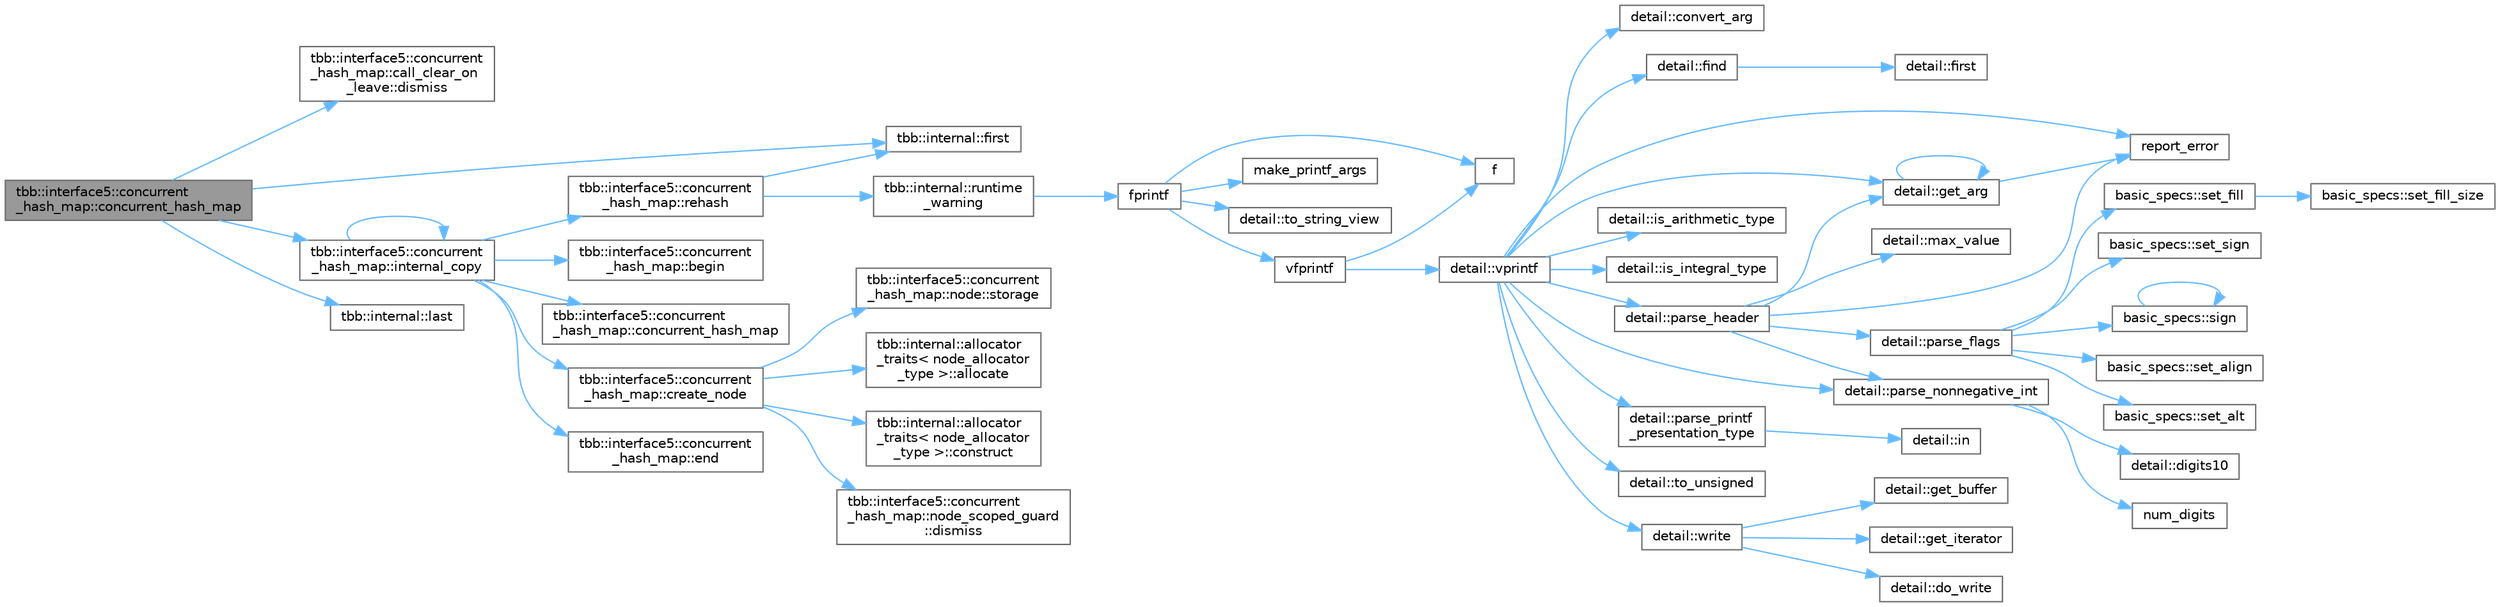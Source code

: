 digraph "tbb::interface5::concurrent_hash_map::concurrent_hash_map"
{
 // LATEX_PDF_SIZE
  bgcolor="transparent";
  edge [fontname=Helvetica,fontsize=10,labelfontname=Helvetica,labelfontsize=10];
  node [fontname=Helvetica,fontsize=10,shape=box,height=0.2,width=0.4];
  rankdir="LR";
  Node1 [id="Node000001",label="tbb::interface5::concurrent\l_hash_map::concurrent_hash_map",height=0.2,width=0.4,color="gray40", fillcolor="grey60", style="filled", fontcolor="black",tooltip=" "];
  Node1 -> Node2 [id="edge56_Node000001_Node000002",color="steelblue1",style="solid",tooltip=" "];
  Node2 [id="Node000002",label="tbb::interface5::concurrent\l_hash_map::call_clear_on\l_leave::dismiss",height=0.2,width=0.4,color="grey40", fillcolor="white", style="filled",URL="$structtbb_1_1interface5_1_1concurrent__hash__map_1_1call__clear__on__leave.html#ae3db544acd85683408c5e77ab29b3c7b",tooltip=" "];
  Node1 -> Node3 [id="edge57_Node000001_Node000003",color="steelblue1",style="solid",tooltip=" "];
  Node3 [id="Node000003",label="tbb::internal::first",height=0.2,width=0.4,color="grey40", fillcolor="white", style="filled",URL="$namespacetbb_1_1internal.html#ab9f93f2f0b5a50bfec5f8ebbfbe9b9db",tooltip=" "];
  Node1 -> Node4 [id="edge58_Node000001_Node000004",color="steelblue1",style="solid",tooltip=" "];
  Node4 [id="Node000004",label="tbb::interface5::concurrent\l_hash_map::internal_copy",height=0.2,width=0.4,color="grey40", fillcolor="white", style="filled",URL="$classtbb_1_1interface5_1_1concurrent__hash__map.html#a0bc3593f82b3b4f9839fc051780212ab",tooltip="Copy \"source\" to *this, where *this must start out empty."];
  Node4 -> Node5 [id="edge59_Node000004_Node000005",color="steelblue1",style="solid",tooltip=" "];
  Node5 [id="Node000005",label="tbb::interface5::concurrent\l_hash_map::begin",height=0.2,width=0.4,color="grey40", fillcolor="white", style="filled",URL="$classtbb_1_1interface5_1_1concurrent__hash__map.html#a5c999351f9b8ab78c61ce487d27ceb2d",tooltip=" "];
  Node4 -> Node6 [id="edge60_Node000004_Node000006",color="steelblue1",style="solid",tooltip=" "];
  Node6 [id="Node000006",label="tbb::interface5::concurrent\l_hash_map::concurrent_hash_map",height=0.2,width=0.4,color="grey40", fillcolor="white", style="filled",URL="$classtbb_1_1interface5_1_1concurrent__hash__map.html#a4099225948ab299cf7abc43ec8c8c504",tooltip="Construct empty table."];
  Node4 -> Node7 [id="edge61_Node000004_Node000007",color="steelblue1",style="solid",tooltip=" "];
  Node7 [id="Node000007",label="tbb::interface5::concurrent\l_hash_map::create_node",height=0.2,width=0.4,color="grey40", fillcolor="white", style="filled",URL="$classtbb_1_1interface5_1_1concurrent__hash__map.html#a33ee815d577d60151e2f39cddb44132f",tooltip=" "];
  Node7 -> Node8 [id="edge62_Node000007_Node000008",color="steelblue1",style="solid",tooltip=" "];
  Node8 [id="Node000008",label="tbb::internal::allocator\l_traits\< node_allocator\l_type \>::allocate",height=0.2,width=0.4,color="grey40", fillcolor="white", style="filled",URL="$structtbb_1_1internal_1_1allocator__traits.html#a1a8dd26b54ba4721f31522c15fb7e086",tooltip=" "];
  Node7 -> Node9 [id="edge63_Node000007_Node000009",color="steelblue1",style="solid",tooltip=" "];
  Node9 [id="Node000009",label="tbb::internal::allocator\l_traits\< node_allocator\l_type \>::construct",height=0.2,width=0.4,color="grey40", fillcolor="white", style="filled",URL="$structtbb_1_1internal_1_1allocator__traits.html#a09f0e1c1ba35a5d9933808e593f936dd",tooltip=" "];
  Node7 -> Node10 [id="edge64_Node000007_Node000010",color="steelblue1",style="solid",tooltip=" "];
  Node10 [id="Node000010",label="tbb::interface5::concurrent\l_hash_map::node_scoped_guard\l::dismiss",height=0.2,width=0.4,color="grey40", fillcolor="white", style="filled",URL="$structtbb_1_1interface5_1_1concurrent__hash__map_1_1node__scoped__guard.html#a9ff6e5bea945bb7f3e6ecf8eb26adc58",tooltip=" "];
  Node7 -> Node11 [id="edge65_Node000007_Node000011",color="steelblue1",style="solid",tooltip=" "];
  Node11 [id="Node000011",label="tbb::interface5::concurrent\l_hash_map::node::storage",height=0.2,width=0.4,color="grey40", fillcolor="white", style="filled",URL="$classtbb_1_1interface5_1_1concurrent__hash__map_1_1node.html#a0ee3aee871741251c401546f5ace2583",tooltip=" "];
  Node4 -> Node12 [id="edge66_Node000004_Node000012",color="steelblue1",style="solid",tooltip=" "];
  Node12 [id="Node000012",label="tbb::interface5::concurrent\l_hash_map::end",height=0.2,width=0.4,color="grey40", fillcolor="white", style="filled",URL="$classtbb_1_1interface5_1_1concurrent__hash__map.html#a642a53f457a71c5529076535e15e6c7c",tooltip=" "];
  Node4 -> Node4 [id="edge67_Node000004_Node000004",color="steelblue1",style="solid",tooltip=" "];
  Node4 -> Node13 [id="edge68_Node000004_Node000013",color="steelblue1",style="solid",tooltip=" "];
  Node13 [id="Node000013",label="tbb::interface5::concurrent\l_hash_map::rehash",height=0.2,width=0.4,color="grey40", fillcolor="white", style="filled",URL="$classtbb_1_1interface5_1_1concurrent__hash__map.html#adf1fa9470c605731063e5949f0418eb7",tooltip="Rehashes and optionally resizes the whole table."];
  Node13 -> Node3 [id="edge69_Node000013_Node000003",color="steelblue1",style="solid",tooltip=" "];
  Node13 -> Node14 [id="edge70_Node000013_Node000014",color="steelblue1",style="solid",tooltip=" "];
  Node14 [id="Node000014",label="tbb::internal::runtime\l_warning",height=0.2,width=0.4,color="grey40", fillcolor="white", style="filled",URL="$namespacetbb_1_1internal.html#a0ddf43033695d442c64c4a44f6d6c211",tooltip="Report a runtime warning."];
  Node14 -> Node15 [id="edge71_Node000014_Node000015",color="steelblue1",style="solid",tooltip=" "];
  Node15 [id="Node000015",label="fprintf",height=0.2,width=0.4,color="grey40", fillcolor="white", style="filled",URL="$printf_8h.html#a9f315126362cae9675de1642105e631e",tooltip=" "];
  Node15 -> Node16 [id="edge72_Node000015_Node000016",color="steelblue1",style="solid",tooltip=" "];
  Node16 [id="Node000016",label="f",height=0.2,width=0.4,color="grey40", fillcolor="white", style="filled",URL="$cxx11__tensor__map_8cpp.html#a7f507fea02198f6cb81c86640c7b1a4e",tooltip=" "];
  Node15 -> Node17 [id="edge73_Node000015_Node000017",color="steelblue1",style="solid",tooltip=" "];
  Node17 [id="Node000017",label="make_printf_args",height=0.2,width=0.4,color="grey40", fillcolor="white", style="filled",URL="$printf_8h.html#a27dcc0efcda04388971dbea3c875f122",tooltip=" "];
  Node15 -> Node18 [id="edge74_Node000015_Node000018",color="steelblue1",style="solid",tooltip=" "];
  Node18 [id="Node000018",label="detail::to_string_view",height=0.2,width=0.4,color="grey40", fillcolor="white", style="filled",URL="$namespacedetail.html#abeae79fa3e1eded2d8fbd56cc9f0960e",tooltip=" "];
  Node15 -> Node19 [id="edge75_Node000015_Node000019",color="steelblue1",style="solid",tooltip=" "];
  Node19 [id="Node000019",label="vfprintf",height=0.2,width=0.4,color="grey40", fillcolor="white", style="filled",URL="$printf_8h.html#abb30aad964fc771fb52cf3ad88649df2",tooltip=" "];
  Node19 -> Node16 [id="edge76_Node000019_Node000016",color="steelblue1",style="solid",tooltip=" "];
  Node19 -> Node20 [id="edge77_Node000019_Node000020",color="steelblue1",style="solid",tooltip=" "];
  Node20 [id="Node000020",label="detail::vprintf",height=0.2,width=0.4,color="grey40", fillcolor="white", style="filled",URL="$namespacedetail.html#a1c8c2218e4c822aa8f743fb9c573717f",tooltip=" "];
  Node20 -> Node21 [id="edge78_Node000020_Node000021",color="steelblue1",style="solid",tooltip=" "];
  Node21 [id="Node000021",label="detail::convert_arg",height=0.2,width=0.4,color="grey40", fillcolor="white", style="filled",URL="$namespacedetail.html#a03c11572c9a664266d6925f327dec7f3",tooltip=" "];
  Node20 -> Node22 [id="edge79_Node000020_Node000022",color="steelblue1",style="solid",tooltip=" "];
  Node22 [id="Node000022",label="detail::find",height=0.2,width=0.4,color="grey40", fillcolor="white", style="filled",URL="$namespacedetail.html#a6b71952fab3dc32f3edb2c3e9811d8d9",tooltip=" "];
  Node22 -> Node23 [id="edge80_Node000022_Node000023",color="steelblue1",style="solid",tooltip=" "];
  Node23 [id="Node000023",label="detail::first",height=0.2,width=0.4,color="grey40", fillcolor="white", style="filled",URL="$namespacedetail.html#a02319a3deb124802b88b61f85987df5e",tooltip=" "];
  Node20 -> Node24 [id="edge81_Node000020_Node000024",color="steelblue1",style="solid",tooltip=" "];
  Node24 [id="Node000024",label="detail::get_arg",height=0.2,width=0.4,color="grey40", fillcolor="white", style="filled",URL="$namespacedetail.html#a342ef250e45bd09b2ef666b6fae1c355",tooltip=" "];
  Node24 -> Node24 [id="edge82_Node000024_Node000024",color="steelblue1",style="solid",tooltip=" "];
  Node24 -> Node25 [id="edge83_Node000024_Node000025",color="steelblue1",style="solid",tooltip=" "];
  Node25 [id="Node000025",label="report_error",height=0.2,width=0.4,color="grey40", fillcolor="white", style="filled",URL="$format-inl_8h.html#a5555893692b00b61b3886349332fd01f",tooltip=" "];
  Node20 -> Node26 [id="edge84_Node000020_Node000026",color="steelblue1",style="solid",tooltip=" "];
  Node26 [id="Node000026",label="detail::is_arithmetic_type",height=0.2,width=0.4,color="grey40", fillcolor="white", style="filled",URL="$namespacedetail.html#a802c50a56a3495fdab6020b375ba1389",tooltip=" "];
  Node20 -> Node27 [id="edge85_Node000020_Node000027",color="steelblue1",style="solid",tooltip=" "];
  Node27 [id="Node000027",label="detail::is_integral_type",height=0.2,width=0.4,color="grey40", fillcolor="white", style="filled",URL="$namespacedetail.html#a2a60f8d1bee41b803f43fc42b707b5d1",tooltip=" "];
  Node20 -> Node28 [id="edge86_Node000020_Node000028",color="steelblue1",style="solid",tooltip=" "];
  Node28 [id="Node000028",label="detail::parse_header",height=0.2,width=0.4,color="grey40", fillcolor="white", style="filled",URL="$namespacedetail.html#afc9d93e58b8edb8077f8bc8eee7f4035",tooltip=" "];
  Node28 -> Node24 [id="edge87_Node000028_Node000024",color="steelblue1",style="solid",tooltip=" "];
  Node28 -> Node29 [id="edge88_Node000028_Node000029",color="steelblue1",style="solid",tooltip=" "];
  Node29 [id="Node000029",label="detail::max_value",height=0.2,width=0.4,color="grey40", fillcolor="white", style="filled",URL="$namespacedetail.html#a45c2130c44ebe54179eafcee3cda2bfb",tooltip=" "];
  Node28 -> Node30 [id="edge89_Node000028_Node000030",color="steelblue1",style="solid",tooltip=" "];
  Node30 [id="Node000030",label="detail::parse_flags",height=0.2,width=0.4,color="grey40", fillcolor="white", style="filled",URL="$namespacedetail.html#a4213daed116a37e1767881da51238261",tooltip=" "];
  Node30 -> Node31 [id="edge90_Node000030_Node000031",color="steelblue1",style="solid",tooltip=" "];
  Node31 [id="Node000031",label="basic_specs::set_align",height=0.2,width=0.4,color="grey40", fillcolor="white", style="filled",URL="$classbasic__specs.html#ad73b6f854341aaabc744bf54e6ea6af6",tooltip=" "];
  Node30 -> Node32 [id="edge91_Node000030_Node000032",color="steelblue1",style="solid",tooltip=" "];
  Node32 [id="Node000032",label="basic_specs::set_alt",height=0.2,width=0.4,color="grey40", fillcolor="white", style="filled",URL="$classbasic__specs.html#a5f10314706a8a3d579f882f30d283b61",tooltip=" "];
  Node30 -> Node33 [id="edge92_Node000030_Node000033",color="steelblue1",style="solid",tooltip=" "];
  Node33 [id="Node000033",label="basic_specs::set_fill",height=0.2,width=0.4,color="grey40", fillcolor="white", style="filled",URL="$classbasic__specs.html#a1600987fb39fed5dfdac21b218061a9e",tooltip=" "];
  Node33 -> Node34 [id="edge93_Node000033_Node000034",color="steelblue1",style="solid",tooltip=" "];
  Node34 [id="Node000034",label="basic_specs::set_fill_size",height=0.2,width=0.4,color="grey40", fillcolor="white", style="filled",URL="$classbasic__specs.html#a4b36db5ad1e38169bd6653635d5e69cd",tooltip=" "];
  Node30 -> Node35 [id="edge94_Node000030_Node000035",color="steelblue1",style="solid",tooltip=" "];
  Node35 [id="Node000035",label="basic_specs::set_sign",height=0.2,width=0.4,color="grey40", fillcolor="white", style="filled",URL="$classbasic__specs.html#a7020ec66ba6918727e4102567c5c731a",tooltip=" "];
  Node30 -> Node36 [id="edge95_Node000030_Node000036",color="steelblue1",style="solid",tooltip=" "];
  Node36 [id="Node000036",label="basic_specs::sign",height=0.2,width=0.4,color="grey40", fillcolor="white", style="filled",URL="$classbasic__specs.html#a380e6ff33a8ae05e3ef479bf95696ad2",tooltip=" "];
  Node36 -> Node36 [id="edge96_Node000036_Node000036",color="steelblue1",style="solid",tooltip=" "];
  Node28 -> Node37 [id="edge97_Node000028_Node000037",color="steelblue1",style="solid",tooltip=" "];
  Node37 [id="Node000037",label="detail::parse_nonnegative_int",height=0.2,width=0.4,color="grey40", fillcolor="white", style="filled",URL="$namespacedetail.html#a338caba782225e115a9902d4d0835f5f",tooltip=" "];
  Node37 -> Node38 [id="edge98_Node000037_Node000038",color="steelblue1",style="solid",tooltip=" "];
  Node38 [id="Node000038",label="detail::digits10",height=0.2,width=0.4,color="grey40", fillcolor="white", style="filled",URL="$namespacedetail.html#a3a043db05db2d07deb2d98ba2d04b4eb",tooltip=" "];
  Node37 -> Node39 [id="edge99_Node000037_Node000039",color="steelblue1",style="solid",tooltip=" "];
  Node39 [id="Node000039",label="num_digits",height=0.2,width=0.4,color="grey40", fillcolor="white", style="filled",URL="$_sequence_8c.html#aa16e8c03d098498ad9c8839cf2c48044",tooltip=" "];
  Node28 -> Node25 [id="edge100_Node000028_Node000025",color="steelblue1",style="solid",tooltip=" "];
  Node20 -> Node37 [id="edge101_Node000020_Node000037",color="steelblue1",style="solid",tooltip=" "];
  Node20 -> Node40 [id="edge102_Node000020_Node000040",color="steelblue1",style="solid",tooltip=" "];
  Node40 [id="Node000040",label="detail::parse_printf\l_presentation_type",height=0.2,width=0.4,color="grey40", fillcolor="white", style="filled",URL="$namespacedetail.html#aa2cb095169b23e3a66260ad7078f44cc",tooltip=" "];
  Node40 -> Node41 [id="edge103_Node000040_Node000041",color="steelblue1",style="solid",tooltip=" "];
  Node41 [id="Node000041",label="detail::in",height=0.2,width=0.4,color="grey40", fillcolor="white", style="filled",URL="$namespacedetail.html#a52a5e2ed06c229dcf95ea5c46d48d05e",tooltip=" "];
  Node20 -> Node25 [id="edge104_Node000020_Node000025",color="steelblue1",style="solid",tooltip=" "];
  Node20 -> Node42 [id="edge105_Node000020_Node000042",color="steelblue1",style="solid",tooltip=" "];
  Node42 [id="Node000042",label="detail::to_unsigned",height=0.2,width=0.4,color="grey40", fillcolor="white", style="filled",URL="$namespacedetail.html#a4855e668246c731a97484efc329f2aac",tooltip=" "];
  Node20 -> Node43 [id="edge106_Node000020_Node000043",color="steelblue1",style="solid",tooltip=" "];
  Node43 [id="Node000043",label="detail::write",height=0.2,width=0.4,color="grey40", fillcolor="white", style="filled",URL="$namespacedetail.html#a29dacf26eedc9e3575fb57329a5ca0a3",tooltip=" "];
  Node43 -> Node44 [id="edge107_Node000043_Node000044",color="steelblue1",style="solid",tooltip=" "];
  Node44 [id="Node000044",label="detail::do_write",height=0.2,width=0.4,color="grey40", fillcolor="white", style="filled",URL="$namespacedetail.html#a5007cc441bd246a9096070c10d1ea683",tooltip=" "];
  Node43 -> Node45 [id="edge108_Node000043_Node000045",color="steelblue1",style="solid",tooltip=" "];
  Node45 [id="Node000045",label="detail::get_buffer",height=0.2,width=0.4,color="grey40", fillcolor="white", style="filled",URL="$namespacedetail.html#ad803bb19df422bc4c4f92d75c7564437",tooltip=" "];
  Node43 -> Node46 [id="edge109_Node000043_Node000046",color="steelblue1",style="solid",tooltip=" "];
  Node46 [id="Node000046",label="detail::get_iterator",height=0.2,width=0.4,color="grey40", fillcolor="white", style="filled",URL="$namespacedetail.html#a05e3e231207d3f28f83261c2e7ad2fe5",tooltip=" "];
  Node1 -> Node47 [id="edge110_Node000001_Node000047",color="steelblue1",style="solid",tooltip=" "];
  Node47 [id="Node000047",label="tbb::internal::last",height=0.2,width=0.4,color="grey40", fillcolor="white", style="filled",URL="$namespacetbb_1_1internal.html#a18405c9631e7064d3af5662f30a84dd2",tooltip=" "];
}
